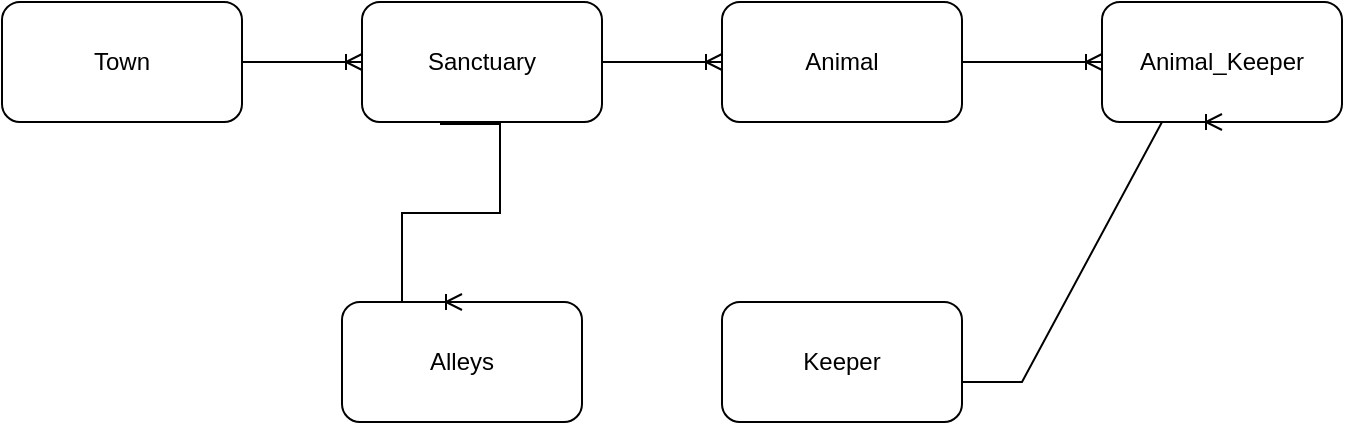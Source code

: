 <mxfile version="24.4.8" type="device">
  <diagram name="Page-1" id="iU89ufJvyn9kUz_NqT3_">
    <mxGraphModel dx="1120" dy="1568" grid="1" gridSize="10" guides="1" tooltips="1" connect="1" arrows="1" fold="1" page="1" pageScale="1" pageWidth="850" pageHeight="1100" math="0" shadow="0">
      <root>
        <mxCell id="0" />
        <mxCell id="1" parent="0" />
        <mxCell id="YhTryP7Js5bKCi9-75Nc-1" value="Town" style="rounded=1;whiteSpace=wrap;html=1;" vertex="1" parent="1">
          <mxGeometry x="260" y="-20" width="120" height="60" as="geometry" />
        </mxCell>
        <mxCell id="YhTryP7Js5bKCi9-75Nc-4" value="Sanctuary" style="rounded=1;whiteSpace=wrap;html=1;" vertex="1" parent="1">
          <mxGeometry x="440" y="-20" width="120" height="60" as="geometry" />
        </mxCell>
        <mxCell id="YhTryP7Js5bKCi9-75Nc-5" value="Animal" style="rounded=1;whiteSpace=wrap;html=1;" vertex="1" parent="1">
          <mxGeometry x="620" y="-20" width="120" height="60" as="geometry" />
        </mxCell>
        <mxCell id="YhTryP7Js5bKCi9-75Nc-8" value="Alleys" style="rounded=1;whiteSpace=wrap;html=1;" vertex="1" parent="1">
          <mxGeometry x="430" y="130" width="120" height="60" as="geometry" />
        </mxCell>
        <mxCell id="YhTryP7Js5bKCi9-75Nc-12" value="" style="edgeStyle=entityRelationEdgeStyle;fontSize=12;html=1;endArrow=ERoneToMany;rounded=0;entryX=0;entryY=0.5;entryDx=0;entryDy=0;" edge="1" parent="1" target="YhTryP7Js5bKCi9-75Nc-4">
          <mxGeometry width="100" height="100" relative="1" as="geometry">
            <mxPoint x="380" y="10" as="sourcePoint" />
            <mxPoint x="480" y="-90" as="targetPoint" />
          </mxGeometry>
        </mxCell>
        <mxCell id="YhTryP7Js5bKCi9-75Nc-13" value="" style="edgeStyle=entityRelationEdgeStyle;fontSize=12;html=1;endArrow=ERoneToMany;rounded=0;entryX=0;entryY=0.5;entryDx=0;entryDy=0;" edge="1" parent="1" target="YhTryP7Js5bKCi9-75Nc-5">
          <mxGeometry width="100" height="100" relative="1" as="geometry">
            <mxPoint x="560" y="10" as="sourcePoint" />
            <mxPoint x="660" y="-90" as="targetPoint" />
          </mxGeometry>
        </mxCell>
        <mxCell id="YhTryP7Js5bKCi9-75Nc-15" value="" style="edgeStyle=entityRelationEdgeStyle;fontSize=12;html=1;endArrow=ERoneToMany;rounded=0;entryX=0.5;entryY=0;entryDx=0;entryDy=0;exitX=0.325;exitY=1.017;exitDx=0;exitDy=0;exitPerimeter=0;" edge="1" parent="1" source="YhTryP7Js5bKCi9-75Nc-4">
          <mxGeometry width="100" height="100" relative="1" as="geometry">
            <mxPoint x="500" y="40" as="sourcePoint" />
            <mxPoint x="490" y="130" as="targetPoint" />
          </mxGeometry>
        </mxCell>
        <mxCell id="YhTryP7Js5bKCi9-75Nc-16" value="&lt;div&gt;Keeper&lt;/div&gt;" style="rounded=1;whiteSpace=wrap;html=1;" vertex="1" parent="1">
          <mxGeometry x="620" y="130" width="120" height="60" as="geometry" />
        </mxCell>
        <mxCell id="YhTryP7Js5bKCi9-75Nc-18" value="Animal_Keeper" style="rounded=1;whiteSpace=wrap;html=1;" vertex="1" parent="1">
          <mxGeometry x="810" y="-20" width="120" height="60" as="geometry" />
        </mxCell>
        <mxCell id="YhTryP7Js5bKCi9-75Nc-19" value="" style="edgeStyle=entityRelationEdgeStyle;fontSize=12;html=1;endArrow=ERoneToMany;rounded=0;entryX=0.5;entryY=1;entryDx=0;entryDy=0;" edge="1" parent="1" target="YhTryP7Js5bKCi9-75Nc-18">
          <mxGeometry width="100" height="100" relative="1" as="geometry">
            <mxPoint x="740" y="170" as="sourcePoint" />
            <mxPoint x="840" y="70" as="targetPoint" />
          </mxGeometry>
        </mxCell>
        <mxCell id="YhTryP7Js5bKCi9-75Nc-20" value="" style="edgeStyle=entityRelationEdgeStyle;fontSize=12;html=1;endArrow=ERoneToMany;rounded=0;" edge="1" parent="1" target="YhTryP7Js5bKCi9-75Nc-18">
          <mxGeometry width="100" height="100" relative="1" as="geometry">
            <mxPoint x="740" y="10" as="sourcePoint" />
            <mxPoint x="840" y="-90" as="targetPoint" />
          </mxGeometry>
        </mxCell>
      </root>
    </mxGraphModel>
  </diagram>
</mxfile>
